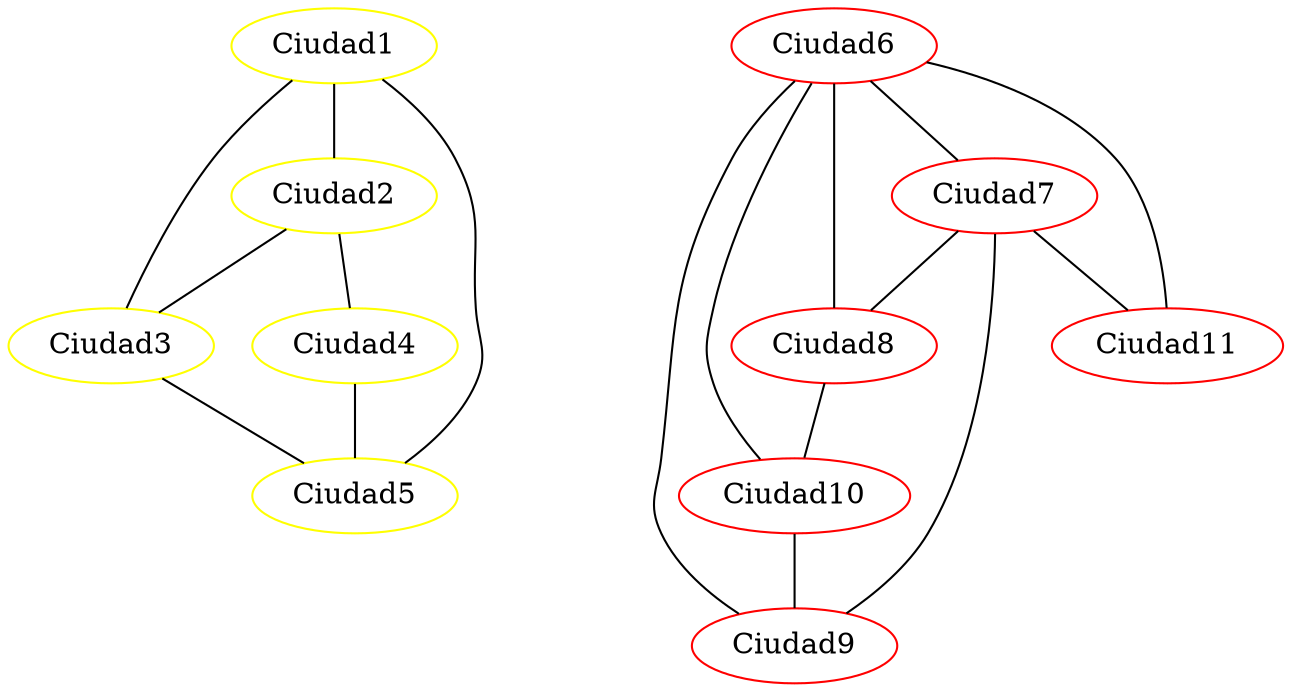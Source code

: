 strict graph G {
  1 [ color="yellow" label="Ciudad1" ];
  2 [ color="yellow" label="Ciudad2" ];
  3 [ color="yellow" label="Ciudad3" ];
  4 [ color="yellow" label="Ciudad4" ];
  5 [ color="yellow" label="Ciudad5" ];
  6 [ color="red" label="Ciudad6" ];
  7 [ color="red" label="Ciudad7" ];
  8 [ color="red" label="Ciudad8" ];
  9 [ color="red" label="Ciudad9" ];
  10 [ color="red" label="Ciudad10" ];
  11 [ color="red" label="Ciudad11" ];
  1 -- 2 [ color="black" ];
  2 -- 3 [ color="black" ];
  3 -- 5 [ color="black" ];
  2 -- 4 [ color="black" ];
  4 -- 5 [ color="black" ];
  1 -- 3 [ color="black" ];
  5 -- 1 [ color="black" ];
  6 -- 8 [ color="black" ];
  9 -- 6 [ color="black" ];
  8 -- 10 [ color="black" ];
  10 -- 9 [ color="black" ];
  6 -- 10 [ color="black" ];
  6 -- 7 [ color="black" ];
  7 -- 9 [ color="black" ];
  7 -- 11 [ color="black" ];
  11 -- 6 [ color="black" ];
  7 -- 8 [ color="black" ];
}
